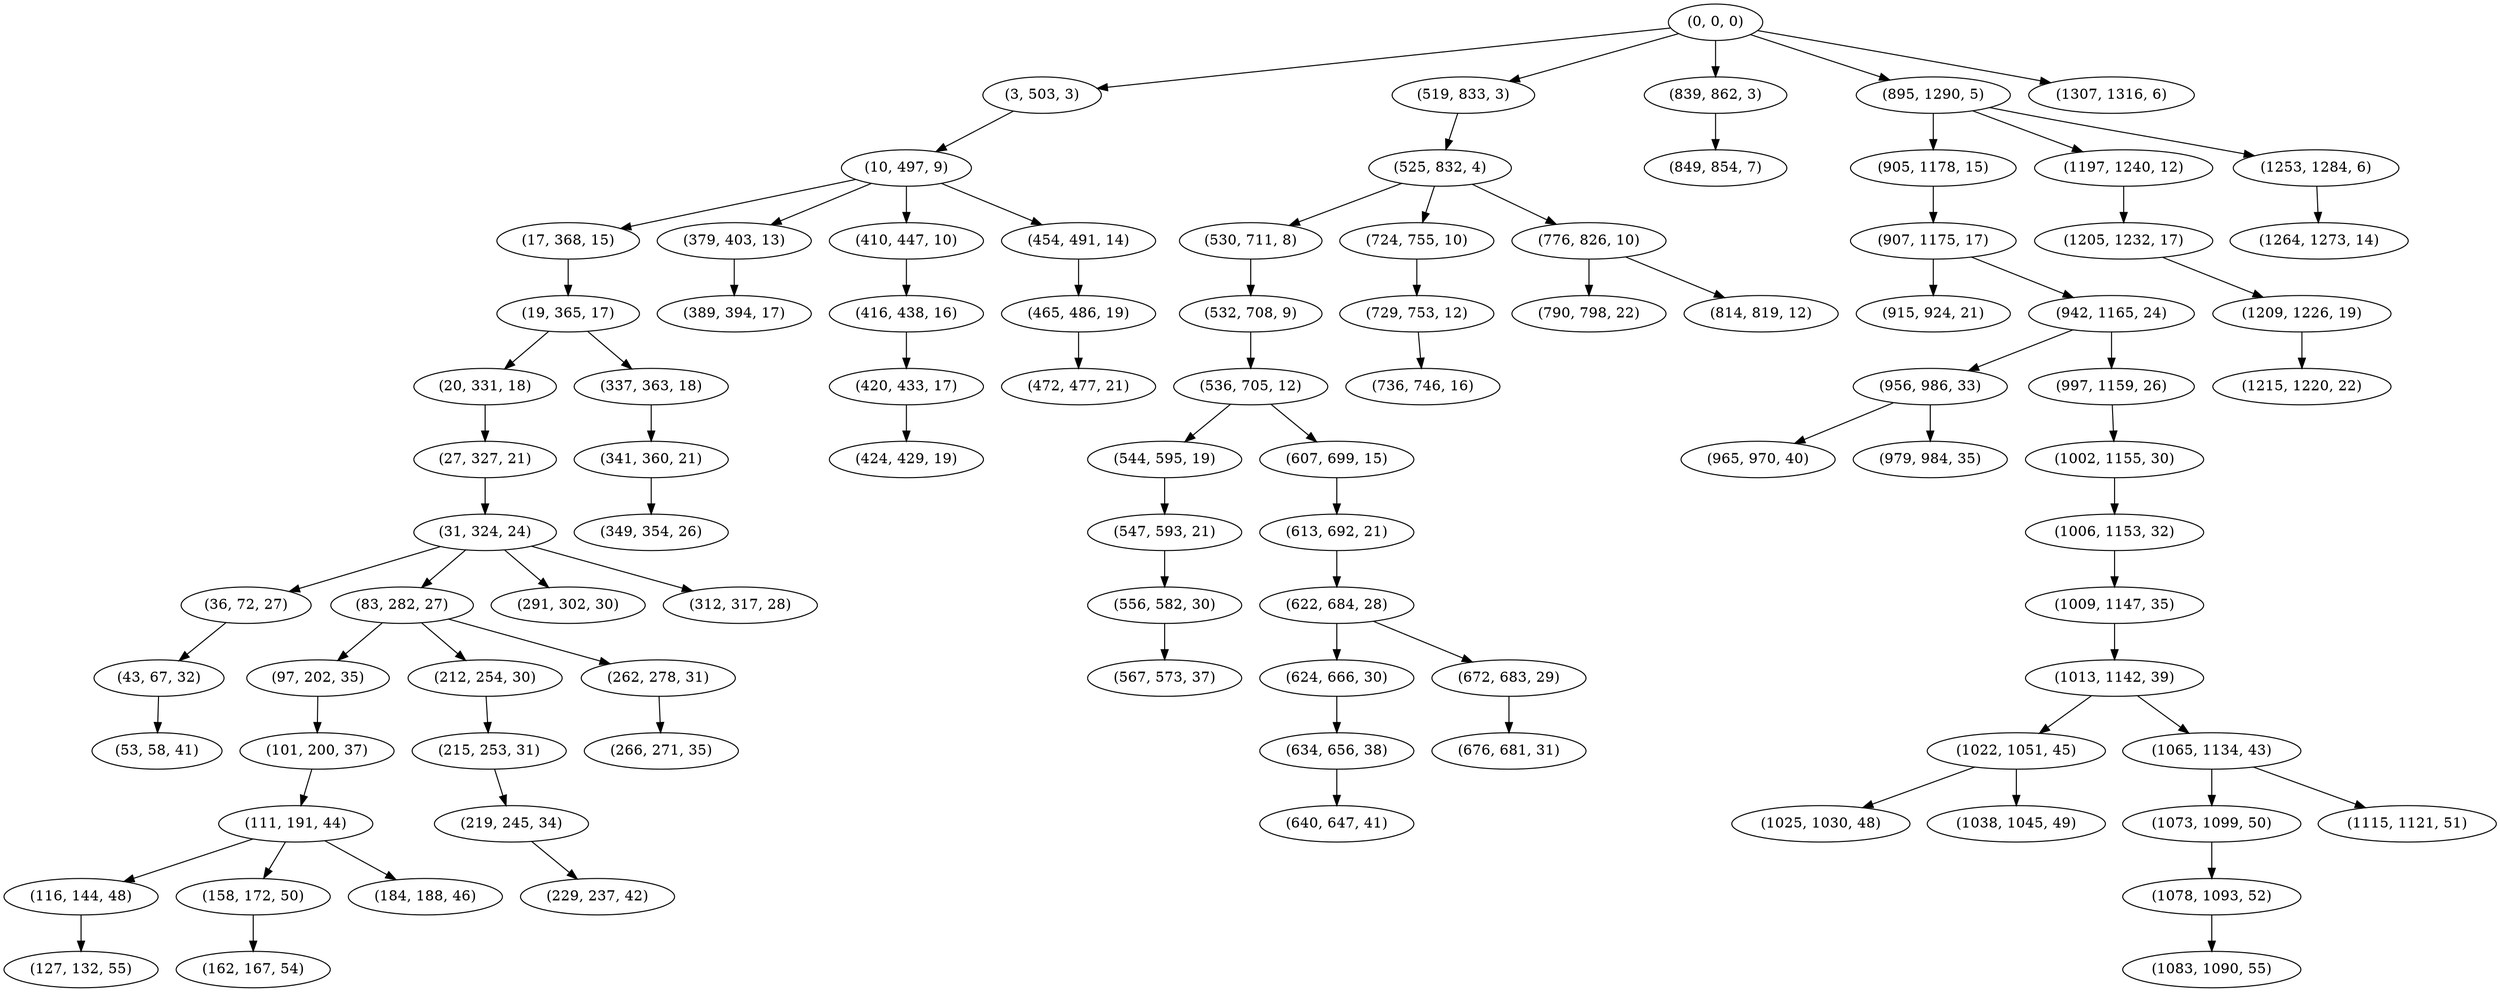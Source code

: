 digraph tree {
    "(0, 0, 0)";
    "(3, 503, 3)";
    "(10, 497, 9)";
    "(17, 368, 15)";
    "(19, 365, 17)";
    "(20, 331, 18)";
    "(27, 327, 21)";
    "(31, 324, 24)";
    "(36, 72, 27)";
    "(43, 67, 32)";
    "(53, 58, 41)";
    "(83, 282, 27)";
    "(97, 202, 35)";
    "(101, 200, 37)";
    "(111, 191, 44)";
    "(116, 144, 48)";
    "(127, 132, 55)";
    "(158, 172, 50)";
    "(162, 167, 54)";
    "(184, 188, 46)";
    "(212, 254, 30)";
    "(215, 253, 31)";
    "(219, 245, 34)";
    "(229, 237, 42)";
    "(262, 278, 31)";
    "(266, 271, 35)";
    "(291, 302, 30)";
    "(312, 317, 28)";
    "(337, 363, 18)";
    "(341, 360, 21)";
    "(349, 354, 26)";
    "(379, 403, 13)";
    "(389, 394, 17)";
    "(410, 447, 10)";
    "(416, 438, 16)";
    "(420, 433, 17)";
    "(424, 429, 19)";
    "(454, 491, 14)";
    "(465, 486, 19)";
    "(472, 477, 21)";
    "(519, 833, 3)";
    "(525, 832, 4)";
    "(530, 711, 8)";
    "(532, 708, 9)";
    "(536, 705, 12)";
    "(544, 595, 19)";
    "(547, 593, 21)";
    "(556, 582, 30)";
    "(567, 573, 37)";
    "(607, 699, 15)";
    "(613, 692, 21)";
    "(622, 684, 28)";
    "(624, 666, 30)";
    "(634, 656, 38)";
    "(640, 647, 41)";
    "(672, 683, 29)";
    "(676, 681, 31)";
    "(724, 755, 10)";
    "(729, 753, 12)";
    "(736, 746, 16)";
    "(776, 826, 10)";
    "(790, 798, 22)";
    "(814, 819, 12)";
    "(839, 862, 3)";
    "(849, 854, 7)";
    "(895, 1290, 5)";
    "(905, 1178, 15)";
    "(907, 1175, 17)";
    "(915, 924, 21)";
    "(942, 1165, 24)";
    "(956, 986, 33)";
    "(965, 970, 40)";
    "(979, 984, 35)";
    "(997, 1159, 26)";
    "(1002, 1155, 30)";
    "(1006, 1153, 32)";
    "(1009, 1147, 35)";
    "(1013, 1142, 39)";
    "(1022, 1051, 45)";
    "(1025, 1030, 48)";
    "(1038, 1045, 49)";
    "(1065, 1134, 43)";
    "(1073, 1099, 50)";
    "(1078, 1093, 52)";
    "(1083, 1090, 55)";
    "(1115, 1121, 51)";
    "(1197, 1240, 12)";
    "(1205, 1232, 17)";
    "(1209, 1226, 19)";
    "(1215, 1220, 22)";
    "(1253, 1284, 6)";
    "(1264, 1273, 14)";
    "(1307, 1316, 6)";
    "(0, 0, 0)" -> "(3, 503, 3)";
    "(0, 0, 0)" -> "(519, 833, 3)";
    "(0, 0, 0)" -> "(839, 862, 3)";
    "(0, 0, 0)" -> "(895, 1290, 5)";
    "(0, 0, 0)" -> "(1307, 1316, 6)";
    "(3, 503, 3)" -> "(10, 497, 9)";
    "(10, 497, 9)" -> "(17, 368, 15)";
    "(10, 497, 9)" -> "(379, 403, 13)";
    "(10, 497, 9)" -> "(410, 447, 10)";
    "(10, 497, 9)" -> "(454, 491, 14)";
    "(17, 368, 15)" -> "(19, 365, 17)";
    "(19, 365, 17)" -> "(20, 331, 18)";
    "(19, 365, 17)" -> "(337, 363, 18)";
    "(20, 331, 18)" -> "(27, 327, 21)";
    "(27, 327, 21)" -> "(31, 324, 24)";
    "(31, 324, 24)" -> "(36, 72, 27)";
    "(31, 324, 24)" -> "(83, 282, 27)";
    "(31, 324, 24)" -> "(291, 302, 30)";
    "(31, 324, 24)" -> "(312, 317, 28)";
    "(36, 72, 27)" -> "(43, 67, 32)";
    "(43, 67, 32)" -> "(53, 58, 41)";
    "(83, 282, 27)" -> "(97, 202, 35)";
    "(83, 282, 27)" -> "(212, 254, 30)";
    "(83, 282, 27)" -> "(262, 278, 31)";
    "(97, 202, 35)" -> "(101, 200, 37)";
    "(101, 200, 37)" -> "(111, 191, 44)";
    "(111, 191, 44)" -> "(116, 144, 48)";
    "(111, 191, 44)" -> "(158, 172, 50)";
    "(111, 191, 44)" -> "(184, 188, 46)";
    "(116, 144, 48)" -> "(127, 132, 55)";
    "(158, 172, 50)" -> "(162, 167, 54)";
    "(212, 254, 30)" -> "(215, 253, 31)";
    "(215, 253, 31)" -> "(219, 245, 34)";
    "(219, 245, 34)" -> "(229, 237, 42)";
    "(262, 278, 31)" -> "(266, 271, 35)";
    "(337, 363, 18)" -> "(341, 360, 21)";
    "(341, 360, 21)" -> "(349, 354, 26)";
    "(379, 403, 13)" -> "(389, 394, 17)";
    "(410, 447, 10)" -> "(416, 438, 16)";
    "(416, 438, 16)" -> "(420, 433, 17)";
    "(420, 433, 17)" -> "(424, 429, 19)";
    "(454, 491, 14)" -> "(465, 486, 19)";
    "(465, 486, 19)" -> "(472, 477, 21)";
    "(519, 833, 3)" -> "(525, 832, 4)";
    "(525, 832, 4)" -> "(530, 711, 8)";
    "(525, 832, 4)" -> "(724, 755, 10)";
    "(525, 832, 4)" -> "(776, 826, 10)";
    "(530, 711, 8)" -> "(532, 708, 9)";
    "(532, 708, 9)" -> "(536, 705, 12)";
    "(536, 705, 12)" -> "(544, 595, 19)";
    "(536, 705, 12)" -> "(607, 699, 15)";
    "(544, 595, 19)" -> "(547, 593, 21)";
    "(547, 593, 21)" -> "(556, 582, 30)";
    "(556, 582, 30)" -> "(567, 573, 37)";
    "(607, 699, 15)" -> "(613, 692, 21)";
    "(613, 692, 21)" -> "(622, 684, 28)";
    "(622, 684, 28)" -> "(624, 666, 30)";
    "(622, 684, 28)" -> "(672, 683, 29)";
    "(624, 666, 30)" -> "(634, 656, 38)";
    "(634, 656, 38)" -> "(640, 647, 41)";
    "(672, 683, 29)" -> "(676, 681, 31)";
    "(724, 755, 10)" -> "(729, 753, 12)";
    "(729, 753, 12)" -> "(736, 746, 16)";
    "(776, 826, 10)" -> "(790, 798, 22)";
    "(776, 826, 10)" -> "(814, 819, 12)";
    "(839, 862, 3)" -> "(849, 854, 7)";
    "(895, 1290, 5)" -> "(905, 1178, 15)";
    "(895, 1290, 5)" -> "(1197, 1240, 12)";
    "(895, 1290, 5)" -> "(1253, 1284, 6)";
    "(905, 1178, 15)" -> "(907, 1175, 17)";
    "(907, 1175, 17)" -> "(915, 924, 21)";
    "(907, 1175, 17)" -> "(942, 1165, 24)";
    "(942, 1165, 24)" -> "(956, 986, 33)";
    "(942, 1165, 24)" -> "(997, 1159, 26)";
    "(956, 986, 33)" -> "(965, 970, 40)";
    "(956, 986, 33)" -> "(979, 984, 35)";
    "(997, 1159, 26)" -> "(1002, 1155, 30)";
    "(1002, 1155, 30)" -> "(1006, 1153, 32)";
    "(1006, 1153, 32)" -> "(1009, 1147, 35)";
    "(1009, 1147, 35)" -> "(1013, 1142, 39)";
    "(1013, 1142, 39)" -> "(1022, 1051, 45)";
    "(1013, 1142, 39)" -> "(1065, 1134, 43)";
    "(1022, 1051, 45)" -> "(1025, 1030, 48)";
    "(1022, 1051, 45)" -> "(1038, 1045, 49)";
    "(1065, 1134, 43)" -> "(1073, 1099, 50)";
    "(1065, 1134, 43)" -> "(1115, 1121, 51)";
    "(1073, 1099, 50)" -> "(1078, 1093, 52)";
    "(1078, 1093, 52)" -> "(1083, 1090, 55)";
    "(1197, 1240, 12)" -> "(1205, 1232, 17)";
    "(1205, 1232, 17)" -> "(1209, 1226, 19)";
    "(1209, 1226, 19)" -> "(1215, 1220, 22)";
    "(1253, 1284, 6)" -> "(1264, 1273, 14)";
}
